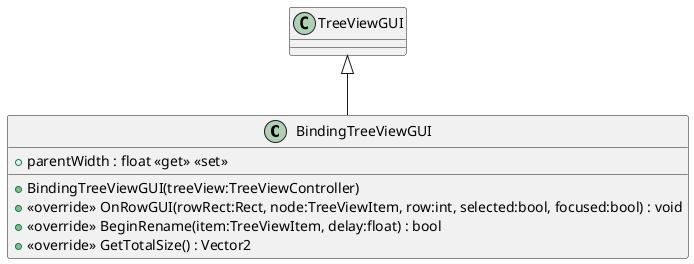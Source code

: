 @startuml
class BindingTreeViewGUI {
    + parentWidth : float <<get>> <<set>>
    + BindingTreeViewGUI(treeView:TreeViewController)
    + <<override>> OnRowGUI(rowRect:Rect, node:TreeViewItem, row:int, selected:bool, focused:bool) : void
    + <<override>> BeginRename(item:TreeViewItem, delay:float) : bool
    + <<override>> GetTotalSize() : Vector2
}
TreeViewGUI <|-- BindingTreeViewGUI
@enduml
